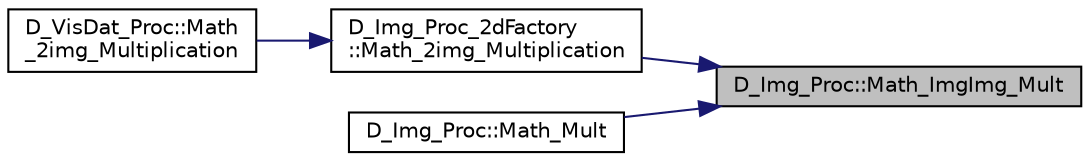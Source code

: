 digraph "D_Img_Proc::Math_ImgImg_Mult"
{
 // LATEX_PDF_SIZE
  edge [fontname="Helvetica",fontsize="10",labelfontname="Helvetica",labelfontsize="10"];
  node [fontname="Helvetica",fontsize="10",shape=record];
  rankdir="RL";
  Node1 [label="D_Img_Proc::Math_ImgImg_Mult",height=0.2,width=0.4,color="black", fillcolor="grey75", style="filled", fontcolor="black",tooltip=" "];
  Node1 -> Node2 [dir="back",color="midnightblue",fontsize="10",style="solid",fontname="Helvetica"];
  Node2 [label="D_Img_Proc_2dFactory\l::Math_2img_Multiplication",height=0.2,width=0.4,color="black", fillcolor="white", style="filled",URL="$class_d___img___proc__2d_factory.html#a95ebf68fc35fec7d31766c2556704b60",tooltip=" "];
  Node2 -> Node3 [dir="back",color="midnightblue",fontsize="10",style="solid",fontname="Helvetica"];
  Node3 [label="D_VisDat_Proc::Math\l_2img_Multiplication",height=0.2,width=0.4,color="black", fillcolor="white", style="filled",URL="$class_d___vis_dat___proc.html#a2f7f6cddd486d8cf71ce36b0f8dce0d6",tooltip=" "];
  Node1 -> Node4 [dir="back",color="midnightblue",fontsize="10",style="solid",fontname="Helvetica"];
  Node4 [label="D_Img_Proc::Math_Mult",height=0.2,width=0.4,color="black", fillcolor="white", style="filled",URL="$class_d___img___proc.html#a4e7b1a61c33f1fa318dfe018e33e26cc",tooltip=" "];
}
